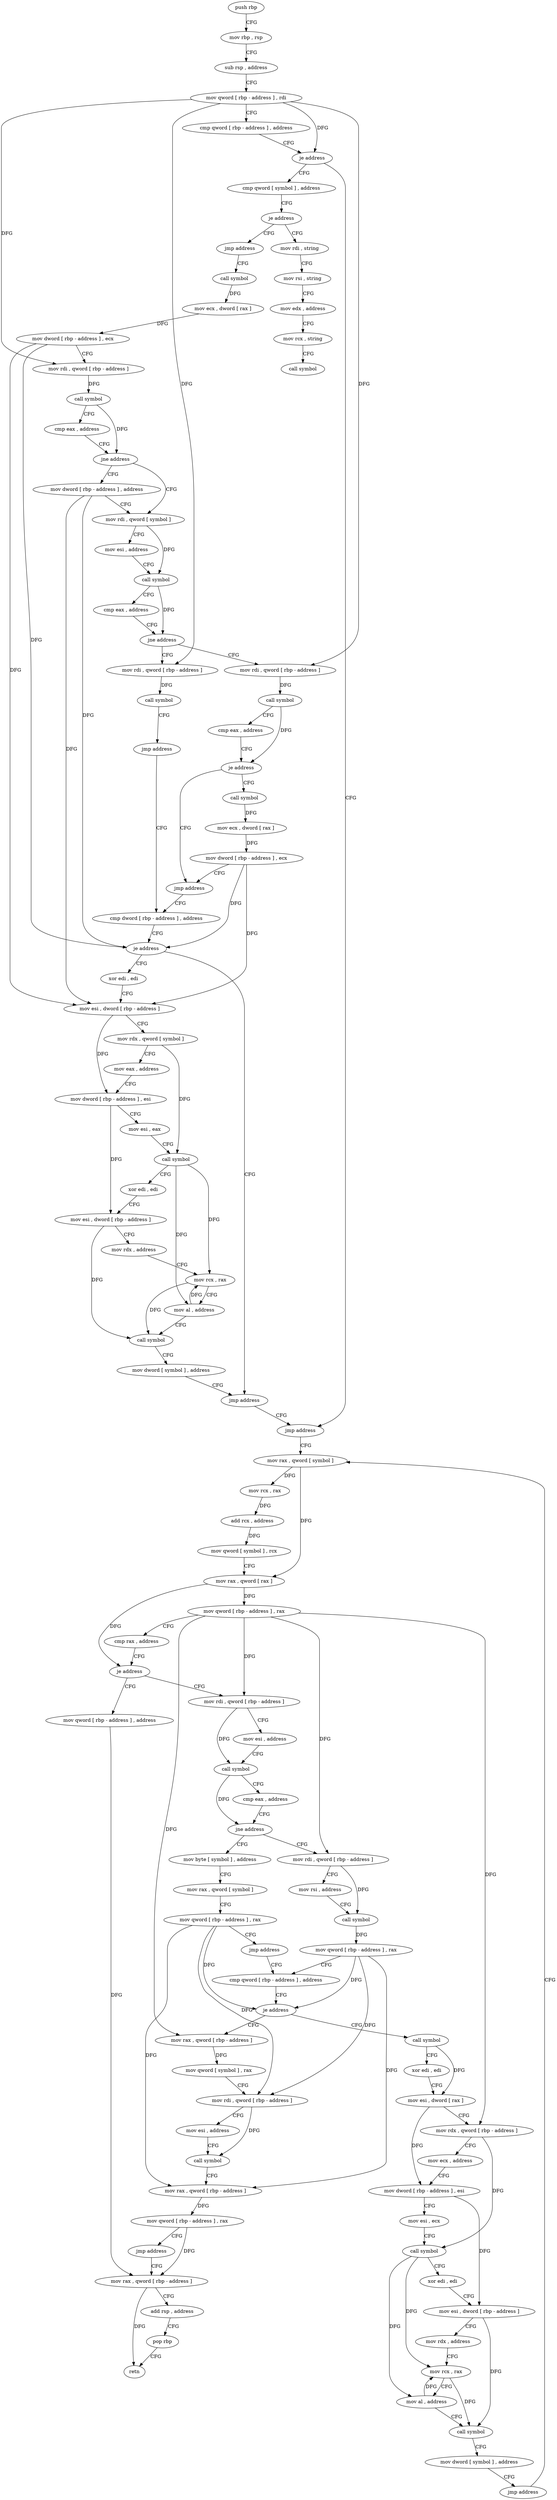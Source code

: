 digraph "func" {
"4204576" [label = "push rbp" ]
"4204577" [label = "mov rbp , rsp" ]
"4204580" [label = "sub rsp , address" ]
"4204584" [label = "mov qword [ rbp - address ] , rdi" ]
"4204588" [label = "cmp qword [ rbp - address ] , address" ]
"4204593" [label = "je address" ]
"4204847" [label = "jmp address" ]
"4204599" [label = "cmp qword [ symbol ] , address" ]
"4204852" [label = "mov rax , qword [ symbol ]" ]
"4204608" [label = "je address" ]
"4204619" [label = "mov rdi , string" ]
"4204614" [label = "jmp address" ]
"4204860" [label = "mov rcx , rax" ]
"4204863" [label = "add rcx , address" ]
"4204870" [label = "mov qword [ symbol ] , rcx" ]
"4204878" [label = "mov rax , qword [ rax ]" ]
"4204881" [label = "mov qword [ rbp - address ] , rax" ]
"4204885" [label = "cmp rax , address" ]
"4204889" [label = "je address" ]
"4205085" [label = "mov qword [ rbp - address ] , address" ]
"4204895" [label = "mov rdi , qword [ rbp - address ]" ]
"4204629" [label = "mov rsi , string" ]
"4204639" [label = "mov edx , address" ]
"4204644" [label = "mov rcx , string" ]
"4204654" [label = "call symbol" ]
"4204659" [label = "call symbol" ]
"4205093" [label = "mov rax , qword [ rbp - address ]" ]
"4204899" [label = "mov esi , address" ]
"4204904" [label = "call symbol" ]
"4204909" [label = "cmp eax , address" ]
"4204912" [label = "jne address" ]
"4204943" [label = "mov rdi , qword [ rbp - address ]" ]
"4204918" [label = "mov byte [ symbol ] , address" ]
"4204664" [label = "mov ecx , dword [ rax ]" ]
"4204666" [label = "mov dword [ rbp - address ] , ecx" ]
"4204669" [label = "mov rdi , qword [ rbp - address ]" ]
"4204673" [label = "call symbol" ]
"4204678" [label = "cmp eax , address" ]
"4204681" [label = "jne address" ]
"4204694" [label = "mov rdi , qword [ symbol ]" ]
"4204687" [label = "mov dword [ rbp - address ] , address" ]
"4204947" [label = "mov rsi , address" ]
"4204957" [label = "call symbol" ]
"4204962" [label = "mov qword [ rbp - address ] , rax" ]
"4204966" [label = "cmp qword [ rbp - address ] , address" ]
"4204926" [label = "mov rax , qword [ symbol ]" ]
"4204934" [label = "mov qword [ rbp - address ] , rax" ]
"4204938" [label = "jmp address" ]
"4204702" [label = "mov esi , address" ]
"4204707" [label = "call symbol" ]
"4204712" [label = "cmp eax , address" ]
"4204715" [label = "jne address" ]
"4204735" [label = "mov rdi , qword [ rbp - address ]" ]
"4204721" [label = "mov rdi , qword [ rbp - address ]" ]
"4205016" [label = "call symbol" ]
"4205021" [label = "xor edi , edi" ]
"4205023" [label = "mov esi , dword [ rax ]" ]
"4205025" [label = "mov rdx , qword [ rbp - address ]" ]
"4205029" [label = "mov ecx , address" ]
"4205034" [label = "mov dword [ rbp - address ] , esi" ]
"4205037" [label = "mov esi , ecx" ]
"4205039" [label = "call symbol" ]
"4205044" [label = "xor edi , edi" ]
"4205046" [label = "mov esi , dword [ rbp - address ]" ]
"4205049" [label = "mov rdx , address" ]
"4205059" [label = "mov rcx , rax" ]
"4205062" [label = "mov al , address" ]
"4205064" [label = "call symbol" ]
"4205069" [label = "mov dword [ symbol ] , address" ]
"4205080" [label = "jmp address" ]
"4204977" [label = "mov rax , qword [ rbp - address ]" ]
"4204981" [label = "mov qword [ symbol ] , rax" ]
"4204989" [label = "mov rdi , qword [ rbp - address ]" ]
"4204993" [label = "mov esi , address" ]
"4204998" [label = "call symbol" ]
"4205003" [label = "mov rax , qword [ rbp - address ]" ]
"4205007" [label = "mov qword [ rbp - address ] , rax" ]
"4205011" [label = "jmp address" ]
"4204971" [label = "je address" ]
"4204739" [label = "call symbol" ]
"4204744" [label = "cmp eax , address" ]
"4204747" [label = "je address" ]
"4204763" [label = "jmp address" ]
"4204753" [label = "call symbol" ]
"4204725" [label = "call symbol" ]
"4204730" [label = "jmp address" ]
"4204768" [label = "cmp dword [ rbp - address ] , address" ]
"4205097" [label = "add rsp , address" ]
"4205101" [label = "pop rbp" ]
"4205102" [label = "retn" ]
"4204758" [label = "mov ecx , dword [ rax ]" ]
"4204760" [label = "mov dword [ rbp - address ] , ecx" ]
"4204772" [label = "je address" ]
"4204842" [label = "jmp address" ]
"4204778" [label = "xor edi , edi" ]
"4204780" [label = "mov esi , dword [ rbp - address ]" ]
"4204783" [label = "mov rdx , qword [ symbol ]" ]
"4204791" [label = "mov eax , address" ]
"4204796" [label = "mov dword [ rbp - address ] , esi" ]
"4204799" [label = "mov esi , eax" ]
"4204801" [label = "call symbol" ]
"4204806" [label = "xor edi , edi" ]
"4204808" [label = "mov esi , dword [ rbp - address ]" ]
"4204811" [label = "mov rdx , address" ]
"4204821" [label = "mov rcx , rax" ]
"4204824" [label = "mov al , address" ]
"4204826" [label = "call symbol" ]
"4204831" [label = "mov dword [ symbol ] , address" ]
"4204576" -> "4204577" [ label = "CFG" ]
"4204577" -> "4204580" [ label = "CFG" ]
"4204580" -> "4204584" [ label = "CFG" ]
"4204584" -> "4204588" [ label = "CFG" ]
"4204584" -> "4204593" [ label = "DFG" ]
"4204584" -> "4204669" [ label = "DFG" ]
"4204584" -> "4204735" [ label = "DFG" ]
"4204584" -> "4204721" [ label = "DFG" ]
"4204588" -> "4204593" [ label = "CFG" ]
"4204593" -> "4204847" [ label = "CFG" ]
"4204593" -> "4204599" [ label = "CFG" ]
"4204847" -> "4204852" [ label = "CFG" ]
"4204599" -> "4204608" [ label = "CFG" ]
"4204852" -> "4204860" [ label = "DFG" ]
"4204852" -> "4204878" [ label = "DFG" ]
"4204608" -> "4204619" [ label = "CFG" ]
"4204608" -> "4204614" [ label = "CFG" ]
"4204619" -> "4204629" [ label = "CFG" ]
"4204614" -> "4204659" [ label = "CFG" ]
"4204860" -> "4204863" [ label = "DFG" ]
"4204863" -> "4204870" [ label = "DFG" ]
"4204870" -> "4204878" [ label = "CFG" ]
"4204878" -> "4204881" [ label = "DFG" ]
"4204878" -> "4204889" [ label = "DFG" ]
"4204881" -> "4204885" [ label = "CFG" ]
"4204881" -> "4204895" [ label = "DFG" ]
"4204881" -> "4204943" [ label = "DFG" ]
"4204881" -> "4205025" [ label = "DFG" ]
"4204881" -> "4204977" [ label = "DFG" ]
"4204885" -> "4204889" [ label = "CFG" ]
"4204889" -> "4205085" [ label = "CFG" ]
"4204889" -> "4204895" [ label = "CFG" ]
"4205085" -> "4205093" [ label = "DFG" ]
"4204895" -> "4204899" [ label = "CFG" ]
"4204895" -> "4204904" [ label = "DFG" ]
"4204629" -> "4204639" [ label = "CFG" ]
"4204639" -> "4204644" [ label = "CFG" ]
"4204644" -> "4204654" [ label = "CFG" ]
"4204659" -> "4204664" [ label = "DFG" ]
"4205093" -> "4205097" [ label = "CFG" ]
"4205093" -> "4205102" [ label = "DFG" ]
"4204899" -> "4204904" [ label = "CFG" ]
"4204904" -> "4204909" [ label = "CFG" ]
"4204904" -> "4204912" [ label = "DFG" ]
"4204909" -> "4204912" [ label = "CFG" ]
"4204912" -> "4204943" [ label = "CFG" ]
"4204912" -> "4204918" [ label = "CFG" ]
"4204943" -> "4204947" [ label = "CFG" ]
"4204943" -> "4204957" [ label = "DFG" ]
"4204918" -> "4204926" [ label = "CFG" ]
"4204664" -> "4204666" [ label = "DFG" ]
"4204666" -> "4204669" [ label = "CFG" ]
"4204666" -> "4204772" [ label = "DFG" ]
"4204666" -> "4204780" [ label = "DFG" ]
"4204669" -> "4204673" [ label = "DFG" ]
"4204673" -> "4204678" [ label = "CFG" ]
"4204673" -> "4204681" [ label = "DFG" ]
"4204678" -> "4204681" [ label = "CFG" ]
"4204681" -> "4204694" [ label = "CFG" ]
"4204681" -> "4204687" [ label = "CFG" ]
"4204694" -> "4204702" [ label = "CFG" ]
"4204694" -> "4204707" [ label = "DFG" ]
"4204687" -> "4204694" [ label = "CFG" ]
"4204687" -> "4204772" [ label = "DFG" ]
"4204687" -> "4204780" [ label = "DFG" ]
"4204947" -> "4204957" [ label = "CFG" ]
"4204957" -> "4204962" [ label = "DFG" ]
"4204962" -> "4204966" [ label = "CFG" ]
"4204962" -> "4204971" [ label = "DFG" ]
"4204962" -> "4204989" [ label = "DFG" ]
"4204962" -> "4205003" [ label = "DFG" ]
"4204966" -> "4204971" [ label = "CFG" ]
"4204926" -> "4204934" [ label = "CFG" ]
"4204934" -> "4204938" [ label = "CFG" ]
"4204934" -> "4204971" [ label = "DFG" ]
"4204934" -> "4204989" [ label = "DFG" ]
"4204934" -> "4205003" [ label = "DFG" ]
"4204938" -> "4204966" [ label = "CFG" ]
"4204702" -> "4204707" [ label = "CFG" ]
"4204707" -> "4204712" [ label = "CFG" ]
"4204707" -> "4204715" [ label = "DFG" ]
"4204712" -> "4204715" [ label = "CFG" ]
"4204715" -> "4204735" [ label = "CFG" ]
"4204715" -> "4204721" [ label = "CFG" ]
"4204735" -> "4204739" [ label = "DFG" ]
"4204721" -> "4204725" [ label = "DFG" ]
"4205016" -> "4205021" [ label = "CFG" ]
"4205016" -> "4205023" [ label = "DFG" ]
"4205021" -> "4205023" [ label = "CFG" ]
"4205023" -> "4205025" [ label = "CFG" ]
"4205023" -> "4205034" [ label = "DFG" ]
"4205025" -> "4205029" [ label = "CFG" ]
"4205025" -> "4205039" [ label = "DFG" ]
"4205029" -> "4205034" [ label = "CFG" ]
"4205034" -> "4205037" [ label = "CFG" ]
"4205034" -> "4205046" [ label = "DFG" ]
"4205037" -> "4205039" [ label = "CFG" ]
"4205039" -> "4205044" [ label = "CFG" ]
"4205039" -> "4205059" [ label = "DFG" ]
"4205039" -> "4205062" [ label = "DFG" ]
"4205044" -> "4205046" [ label = "CFG" ]
"4205046" -> "4205049" [ label = "CFG" ]
"4205046" -> "4205064" [ label = "DFG" ]
"4205049" -> "4205059" [ label = "CFG" ]
"4205059" -> "4205062" [ label = "CFG" ]
"4205059" -> "4205064" [ label = "DFG" ]
"4205062" -> "4205064" [ label = "CFG" ]
"4205062" -> "4205059" [ label = "DFG" ]
"4205064" -> "4205069" [ label = "CFG" ]
"4205069" -> "4205080" [ label = "CFG" ]
"4205080" -> "4204852" [ label = "CFG" ]
"4204977" -> "4204981" [ label = "DFG" ]
"4204981" -> "4204989" [ label = "CFG" ]
"4204989" -> "4204993" [ label = "CFG" ]
"4204989" -> "4204998" [ label = "DFG" ]
"4204993" -> "4204998" [ label = "CFG" ]
"4204998" -> "4205003" [ label = "CFG" ]
"4205003" -> "4205007" [ label = "DFG" ]
"4205007" -> "4205011" [ label = "CFG" ]
"4205007" -> "4205093" [ label = "DFG" ]
"4205011" -> "4205093" [ label = "CFG" ]
"4204971" -> "4205016" [ label = "CFG" ]
"4204971" -> "4204977" [ label = "CFG" ]
"4204739" -> "4204744" [ label = "CFG" ]
"4204739" -> "4204747" [ label = "DFG" ]
"4204744" -> "4204747" [ label = "CFG" ]
"4204747" -> "4204763" [ label = "CFG" ]
"4204747" -> "4204753" [ label = "CFG" ]
"4204763" -> "4204768" [ label = "CFG" ]
"4204753" -> "4204758" [ label = "DFG" ]
"4204725" -> "4204730" [ label = "CFG" ]
"4204730" -> "4204768" [ label = "CFG" ]
"4204768" -> "4204772" [ label = "CFG" ]
"4205097" -> "4205101" [ label = "CFG" ]
"4205101" -> "4205102" [ label = "CFG" ]
"4204758" -> "4204760" [ label = "DFG" ]
"4204760" -> "4204763" [ label = "CFG" ]
"4204760" -> "4204772" [ label = "DFG" ]
"4204760" -> "4204780" [ label = "DFG" ]
"4204772" -> "4204842" [ label = "CFG" ]
"4204772" -> "4204778" [ label = "CFG" ]
"4204842" -> "4204847" [ label = "CFG" ]
"4204778" -> "4204780" [ label = "CFG" ]
"4204780" -> "4204783" [ label = "CFG" ]
"4204780" -> "4204796" [ label = "DFG" ]
"4204783" -> "4204791" [ label = "CFG" ]
"4204783" -> "4204801" [ label = "DFG" ]
"4204791" -> "4204796" [ label = "CFG" ]
"4204796" -> "4204799" [ label = "CFG" ]
"4204796" -> "4204808" [ label = "DFG" ]
"4204799" -> "4204801" [ label = "CFG" ]
"4204801" -> "4204806" [ label = "CFG" ]
"4204801" -> "4204821" [ label = "DFG" ]
"4204801" -> "4204824" [ label = "DFG" ]
"4204806" -> "4204808" [ label = "CFG" ]
"4204808" -> "4204811" [ label = "CFG" ]
"4204808" -> "4204826" [ label = "DFG" ]
"4204811" -> "4204821" [ label = "CFG" ]
"4204821" -> "4204824" [ label = "CFG" ]
"4204821" -> "4204826" [ label = "DFG" ]
"4204824" -> "4204826" [ label = "CFG" ]
"4204824" -> "4204821" [ label = "DFG" ]
"4204826" -> "4204831" [ label = "CFG" ]
"4204831" -> "4204842" [ label = "CFG" ]
}
